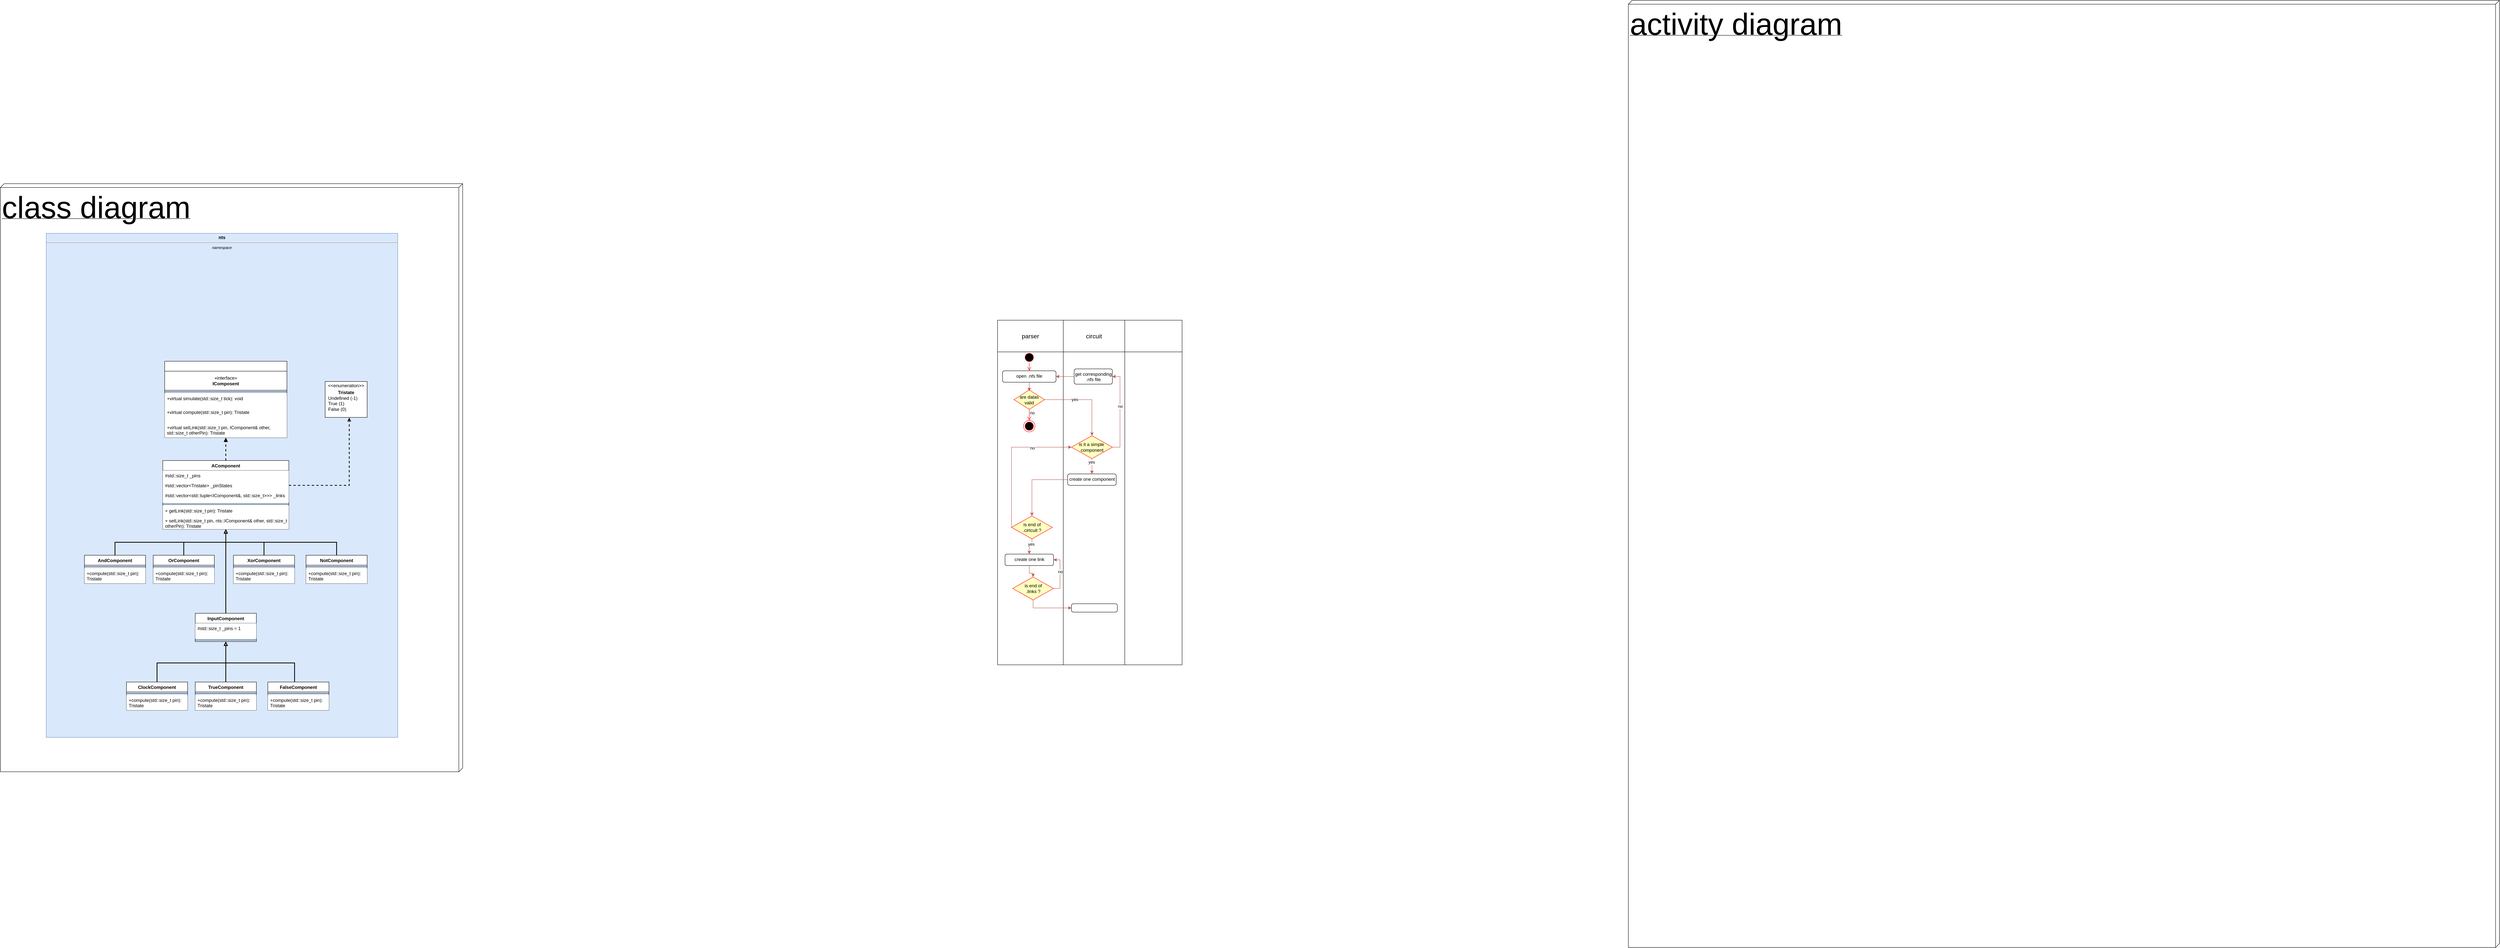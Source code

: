 <mxfile version="23.1.1" type="github">
  <diagram name="Page-1" id="GFifySusMShSwhzrOTK_">
    <mxGraphModel dx="3530" dy="1783" grid="1" gridSize="10" guides="1" tooltips="1" connect="1" arrows="1" fold="1" page="1" pageScale="1" pageWidth="827" pageHeight="1169" math="0" shadow="0">
      <root>
        <mxCell id="0" />
        <mxCell id="1" parent="0" />
        <mxCell id="HUT77cJScD1KmEGIFshK-110" value="" style="group;fillColor=default;" vertex="1" connectable="0" parent="1">
          <mxGeometry x="-1780" y="70" width="1520" height="1570" as="geometry" />
        </mxCell>
        <mxCell id="HUT77cJScD1KmEGIFshK-108" value="&lt;font style=&quot;font-size: 80px;&quot;&gt;class diagram&lt;/font&gt;" style="verticalAlign=top;align=left;spacingTop=8;spacingLeft=2;spacingRight=12;shape=cube;size=10;direction=south;fontStyle=4;html=1;whiteSpace=wrap;movable=1;resizable=1;rotatable=1;deletable=1;editable=1;locked=0;connectable=1;perimeterSpacing=6;" vertex="1" parent="HUT77cJScD1KmEGIFshK-110">
          <mxGeometry y="-140" width="1210" height="1540" as="geometry" />
        </mxCell>
        <mxCell id="HUT77cJScD1KmEGIFshK-34" value="&lt;p style=&quot;margin:0px;margin-top:4px;text-align:center;&quot;&gt;&lt;b&gt;nts&lt;/b&gt;&lt;/p&gt;&lt;hr&gt;&lt;p style=&quot;font-size:10px;margin:0px;text-align:center;&quot;&gt;&lt;i&gt;namespace&lt;/i&gt;&lt;/p&gt;" style="shape=rect;align=left;html=1;overflow=fill;whiteSpace=wrap;recursiveResize=0;fillColor=#DAE8FC;strokeColor=#6c8ebf;movable=1;resizable=1;rotatable=1;deletable=1;editable=1;locked=0;connectable=1;" vertex="1" parent="HUT77cJScD1KmEGIFshK-110">
          <mxGeometry x="120" y="-10" width="920" height="1320" as="geometry" />
        </mxCell>
        <mxCell id="HUT77cJScD1KmEGIFshK-15" value="" style="swimlane;fontStyle=1;align=center;verticalAlign=top;childLayout=stackLayout;horizontal=1;startSize=26;horizontalStack=0;resizeParent=1;resizeParentMax=0;resizeLast=0;collapsible=1;marginBottom=0;whiteSpace=wrap;html=1;" vertex="1" parent="HUT77cJScD1KmEGIFshK-110">
          <mxGeometry x="430" y="325" width="320" height="200" as="geometry">
            <mxRectangle x="110" y="255" width="50" height="40" as="alternateBounds" />
          </mxGeometry>
        </mxCell>
        <mxCell id="HUT77cJScD1KmEGIFshK-23" value="«interface»&lt;br&gt;&lt;b&gt;IComposent&lt;br&gt;&lt;/b&gt;" style="html=1;whiteSpace=wrap;" vertex="1" parent="HUT77cJScD1KmEGIFshK-15">
          <mxGeometry y="26" width="320" height="50" as="geometry" />
        </mxCell>
        <mxCell id="HUT77cJScD1KmEGIFshK-17" value="" style="line;strokeWidth=1;fillColor=default;align=left;verticalAlign=middle;spacingTop=-1;spacingLeft=3;spacingRight=3;rotatable=0;labelPosition=right;points=[];portConstraint=eastwest;strokeColor=inherit;" vertex="1" parent="HUT77cJScD1KmEGIFshK-15">
          <mxGeometry y="76" width="320" height="8" as="geometry" />
        </mxCell>
        <mxCell id="HUT77cJScD1KmEGIFshK-20" value="+virtual simulate(std::size_t tick): void" style="text;align=left;verticalAlign=top;spacingLeft=4;spacingRight=4;overflow=hidden;rotatable=0;points=[[0,0.5],[1,0.5]];portConstraint=eastwest;whiteSpace=wrap;html=1;fillColor=default;" vertex="1" parent="HUT77cJScD1KmEGIFshK-15">
          <mxGeometry y="84" width="320" height="36" as="geometry" />
        </mxCell>
        <mxCell id="HUT77cJScD1KmEGIFshK-18" value="+virtual compute(std::size_t pin): Tristate" style="text;align=left;verticalAlign=top;spacingLeft=4;spacingRight=4;overflow=hidden;rotatable=0;points=[[0,0.5],[1,0.5]];portConstraint=eastwest;whiteSpace=wrap;html=1;fillColor=default;" vertex="1" parent="HUT77cJScD1KmEGIFshK-15">
          <mxGeometry y="120" width="320" height="40" as="geometry" />
        </mxCell>
        <mxCell id="HUT77cJScD1KmEGIFshK-22" value="+virtual setLink(std::size_t pin, IComponent&amp;amp; other, std::size_t otherPin): Tristate" style="text;align=left;verticalAlign=top;spacingLeft=4;spacingRight=4;overflow=hidden;rotatable=0;points=[[0,0.5],[1,0.5]];portConstraint=eastwest;whiteSpace=wrap;html=1;fillColor=default;" vertex="1" parent="HUT77cJScD1KmEGIFshK-15">
          <mxGeometry y="160" width="320" height="40" as="geometry" />
        </mxCell>
        <mxCell id="HUT77cJScD1KmEGIFshK-29" style="edgeStyle=orthogonalEdgeStyle;rounded=0;orthogonalLoop=1;jettySize=auto;html=1;dashed=1;endArrow=block;endFill=1;strokeColor=default;strokeWidth=2;" edge="1" parent="HUT77cJScD1KmEGIFshK-110" source="HUT77cJScD1KmEGIFshK-25" target="HUT77cJScD1KmEGIFshK-15">
          <mxGeometry relative="1" as="geometry" />
        </mxCell>
        <mxCell id="HUT77cJScD1KmEGIFshK-25" value="AComponent" style="swimlane;fontStyle=1;align=center;verticalAlign=top;childLayout=stackLayout;horizontal=1;startSize=26;horizontalStack=0;resizeParent=1;resizeParentMax=0;resizeLast=0;collapsible=1;marginBottom=0;whiteSpace=wrap;html=1;" vertex="1" parent="HUT77cJScD1KmEGIFshK-110">
          <mxGeometry x="425" y="585" width="330" height="180" as="geometry">
            <mxRectangle x="195" y="320" width="120" height="30" as="alternateBounds" />
          </mxGeometry>
        </mxCell>
        <mxCell id="HUT77cJScD1KmEGIFshK-33" value="#std::size_t _pins" style="text;strokeColor=none;fillColor=default;align=left;verticalAlign=top;spacingLeft=4;spacingRight=4;overflow=hidden;rotatable=0;points=[[0,0.5],[1,0.5]];portConstraint=eastwest;whiteSpace=wrap;html=1;" vertex="1" parent="HUT77cJScD1KmEGIFshK-25">
          <mxGeometry y="26" width="330" height="26" as="geometry" />
        </mxCell>
        <mxCell id="HUT77cJScD1KmEGIFshK-26" value="#std::vector&amp;lt;Tristate&amp;gt; _pinStates" style="text;strokeColor=none;fillColor=default;align=left;verticalAlign=top;spacingLeft=4;spacingRight=4;overflow=hidden;rotatable=0;points=[[0,0.5],[1,0.5]];portConstraint=eastwest;whiteSpace=wrap;html=1;" vertex="1" parent="HUT77cJScD1KmEGIFshK-25">
          <mxGeometry y="52" width="330" height="26" as="geometry" />
        </mxCell>
        <mxCell id="HUT77cJScD1KmEGIFshK-32" value="#std::vector&amp;lt;std::tuple&amp;lt;IComponent&amp;amp;, std::size_t&amp;gt;&amp;gt;&amp;gt; _links" style="text;strokeColor=none;fillColor=default;align=left;verticalAlign=top;spacingLeft=4;spacingRight=4;overflow=hidden;rotatable=0;points=[[0,0.5],[1,0.5]];portConstraint=eastwest;whiteSpace=wrap;html=1;" vertex="1" parent="HUT77cJScD1KmEGIFshK-25">
          <mxGeometry y="78" width="330" height="32" as="geometry" />
        </mxCell>
        <mxCell id="HUT77cJScD1KmEGIFshK-27" value="" style="line;strokeWidth=1;fillColor=none;align=left;verticalAlign=middle;spacingTop=-1;spacingLeft=3;spacingRight=3;rotatable=0;labelPosition=right;points=[];portConstraint=eastwest;strokeColor=inherit;" vertex="1" parent="HUT77cJScD1KmEGIFshK-25">
          <mxGeometry y="110" width="330" height="8" as="geometry" />
        </mxCell>
        <mxCell id="HUT77cJScD1KmEGIFshK-28" value="+ getLink(std::size_t pin): Tristate" style="text;align=left;verticalAlign=top;spacingLeft=4;spacingRight=4;overflow=hidden;rotatable=0;points=[[0,0.5],[1,0.5]];portConstraint=eastwest;whiteSpace=wrap;html=1;fillColor=default;" vertex="1" parent="HUT77cJScD1KmEGIFshK-25">
          <mxGeometry y="118" width="330" height="26" as="geometry" />
        </mxCell>
        <mxCell id="HUT77cJScD1KmEGIFshK-53" value="+ setLink(std::size_t pin, nts::IComponent&amp;amp; other, std::size_t otherPin): Tristate" style="text;strokeColor=none;fillColor=default;align=left;verticalAlign=top;spacingLeft=4;spacingRight=4;overflow=hidden;rotatable=0;points=[[0,0.5],[1,0.5]];portConstraint=eastwest;whiteSpace=wrap;html=1;" vertex="1" parent="HUT77cJScD1KmEGIFshK-25">
          <mxGeometry y="144" width="330" height="36" as="geometry" />
        </mxCell>
        <mxCell id="HUT77cJScD1KmEGIFshK-30" value="&lt;p style=&quot;margin:0px;margin-top:4px;text-align:center;&quot;&gt;&amp;lt;&amp;lt;enumeration&amp;gt;&amp;gt;&lt;/p&gt;&lt;p style=&quot;margin:0px;margin-top:4px;text-align:center;&quot;&gt;&lt;b&gt;Tristate&lt;/b&gt;&lt;br&gt;&lt;/p&gt;&lt;p style=&quot;margin:0px;margin-left:8px;text-align:left;&quot;&gt;Undefined (-1)&lt;/p&gt;&lt;p style=&quot;margin:0px;margin-left:8px;text-align:left;&quot;&gt;True (1)&lt;/p&gt;&lt;p style=&quot;margin:0px;margin-left:8px;text-align:left;&quot;&gt;False (0)&lt;/p&gt;" style="shape=rect;html=1;overflow=fill;whiteSpace=wrap;" vertex="1" parent="HUT77cJScD1KmEGIFshK-110">
          <mxGeometry x="850" y="378" width="110" height="94" as="geometry" />
        </mxCell>
        <mxCell id="HUT77cJScD1KmEGIFshK-31" style="edgeStyle=orthogonalEdgeStyle;rounded=0;orthogonalLoop=1;jettySize=auto;html=1;exitX=1;exitY=0.5;exitDx=0;exitDy=0;dashed=1;endArrow=open;endFill=0;strokeWidth=2;entryX=0.574;entryY=1.008;entryDx=0;entryDy=0;entryPerimeter=0;" edge="1" parent="HUT77cJScD1KmEGIFshK-110" source="HUT77cJScD1KmEGIFshK-26" target="HUT77cJScD1KmEGIFshK-30">
          <mxGeometry relative="1" as="geometry">
            <mxPoint x="850" y="475" as="targetPoint" />
          </mxGeometry>
        </mxCell>
        <mxCell id="HUT77cJScD1KmEGIFshK-45" style="edgeStyle=orthogonalEdgeStyle;rounded=0;orthogonalLoop=1;jettySize=auto;html=1;exitX=0.5;exitY=0;exitDx=0;exitDy=0;strokeWidth=2;endArrow=block;endFill=0;" edge="1" parent="HUT77cJScD1KmEGIFshK-110" source="HUT77cJScD1KmEGIFshK-41" target="HUT77cJScD1KmEGIFshK-25">
          <mxGeometry relative="1" as="geometry" />
        </mxCell>
        <mxCell id="HUT77cJScD1KmEGIFshK-41" value="AndComponent" style="swimlane;fontStyle=1;align=center;verticalAlign=top;childLayout=stackLayout;horizontal=1;startSize=26;horizontalStack=0;resizeParent=1;resizeParentMax=0;resizeLast=0;collapsible=1;marginBottom=0;whiteSpace=wrap;html=1;" vertex="1" parent="HUT77cJScD1KmEGIFshK-110">
          <mxGeometry x="220" y="833" width="160" height="74" as="geometry">
            <mxRectangle x="100" y="568" width="130" height="30" as="alternateBounds" />
          </mxGeometry>
        </mxCell>
        <mxCell id="HUT77cJScD1KmEGIFshK-43" value="" style="line;strokeWidth=1;fillColor=none;align=left;verticalAlign=middle;spacingTop=-1;spacingLeft=3;spacingRight=3;rotatable=0;labelPosition=right;points=[];portConstraint=eastwest;strokeColor=inherit;" vertex="1" parent="HUT77cJScD1KmEGIFshK-41">
          <mxGeometry y="26" width="160" height="8" as="geometry" />
        </mxCell>
        <mxCell id="HUT77cJScD1KmEGIFshK-54" value="+compute(std::size_t pin): Tristate" style="text;align=left;verticalAlign=top;spacingLeft=4;spacingRight=4;overflow=hidden;rotatable=0;points=[[0,0.5],[1,0.5]];portConstraint=eastwest;whiteSpace=wrap;html=1;fillColor=default;" vertex="1" parent="HUT77cJScD1KmEGIFshK-41">
          <mxGeometry y="34" width="160" height="40" as="geometry" />
        </mxCell>
        <mxCell id="HUT77cJScD1KmEGIFshK-50" style="edgeStyle=orthogonalEdgeStyle;rounded=0;orthogonalLoop=1;jettySize=auto;html=1;exitX=0.5;exitY=0;exitDx=0;exitDy=0;strokeWidth=2;endArrow=block;endFill=0;" edge="1" parent="HUT77cJScD1KmEGIFshK-110" source="HUT77cJScD1KmEGIFshK-51" target="HUT77cJScD1KmEGIFshK-25">
          <mxGeometry relative="1" as="geometry">
            <mxPoint x="790" y="729" as="targetPoint" />
          </mxGeometry>
        </mxCell>
        <mxCell id="HUT77cJScD1KmEGIFshK-51" value="XorComponent" style="swimlane;fontStyle=1;align=center;verticalAlign=top;childLayout=stackLayout;horizontal=1;startSize=26;horizontalStack=0;resizeParent=1;resizeParentMax=0;resizeLast=0;collapsible=1;marginBottom=0;whiteSpace=wrap;html=1;" vertex="1" parent="HUT77cJScD1KmEGIFshK-110">
          <mxGeometry x="610" y="833" width="160" height="74" as="geometry">
            <mxRectangle x="280" y="568" width="130" height="30" as="alternateBounds" />
          </mxGeometry>
        </mxCell>
        <mxCell id="HUT77cJScD1KmEGIFshK-52" value="" style="line;strokeWidth=1;fillColor=none;align=left;verticalAlign=middle;spacingTop=-1;spacingLeft=3;spacingRight=3;rotatable=0;labelPosition=right;points=[];portConstraint=eastwest;strokeColor=inherit;" vertex="1" parent="HUT77cJScD1KmEGIFshK-51">
          <mxGeometry y="26" width="160" height="8" as="geometry" />
        </mxCell>
        <mxCell id="HUT77cJScD1KmEGIFshK-55" value="+compute(std::size_t pin): Tristate" style="text;align=left;verticalAlign=top;spacingLeft=4;spacingRight=4;overflow=hidden;rotatable=0;points=[[0,0.5],[1,0.5]];portConstraint=eastwest;whiteSpace=wrap;html=1;fillColor=default;" vertex="1" parent="HUT77cJScD1KmEGIFshK-51">
          <mxGeometry y="34" width="160" height="40" as="geometry" />
        </mxCell>
        <mxCell id="HUT77cJScD1KmEGIFshK-59" style="edgeStyle=orthogonalEdgeStyle;rounded=0;orthogonalLoop=1;jettySize=auto;html=1;exitX=0.5;exitY=0;exitDx=0;exitDy=0;strokeWidth=2;endArrow=block;endFill=0;" edge="1" parent="HUT77cJScD1KmEGIFshK-110" source="HUT77cJScD1KmEGIFshK-60" target="HUT77cJScD1KmEGIFshK-25">
          <mxGeometry relative="1" as="geometry">
            <mxPoint x="400" y="765" as="targetPoint" />
          </mxGeometry>
        </mxCell>
        <mxCell id="HUT77cJScD1KmEGIFshK-60" value="OrComponent" style="swimlane;fontStyle=1;align=center;verticalAlign=top;childLayout=stackLayout;horizontal=1;startSize=26;horizontalStack=0;resizeParent=1;resizeParentMax=0;resizeLast=0;collapsible=1;marginBottom=0;whiteSpace=wrap;html=1;" vertex="1" parent="HUT77cJScD1KmEGIFshK-110">
          <mxGeometry x="400" y="833" width="160" height="74" as="geometry">
            <mxRectangle x="280" y="568" width="130" height="30" as="alternateBounds" />
          </mxGeometry>
        </mxCell>
        <mxCell id="HUT77cJScD1KmEGIFshK-61" value="" style="line;strokeWidth=1;fillColor=none;align=left;verticalAlign=middle;spacingTop=-1;spacingLeft=3;spacingRight=3;rotatable=0;labelPosition=right;points=[];portConstraint=eastwest;strokeColor=inherit;" vertex="1" parent="HUT77cJScD1KmEGIFshK-60">
          <mxGeometry y="26" width="160" height="8" as="geometry" />
        </mxCell>
        <mxCell id="HUT77cJScD1KmEGIFshK-62" value="+compute(std::size_t pin): Tristate" style="text;align=left;verticalAlign=top;spacingLeft=4;spacingRight=4;overflow=hidden;rotatable=0;points=[[0,0.5],[1,0.5]];portConstraint=eastwest;whiteSpace=wrap;html=1;fillColor=default;" vertex="1" parent="HUT77cJScD1KmEGIFshK-60">
          <mxGeometry y="34" width="160" height="40" as="geometry" />
        </mxCell>
        <mxCell id="HUT77cJScD1KmEGIFshK-63" style="edgeStyle=orthogonalEdgeStyle;rounded=0;orthogonalLoop=1;jettySize=auto;html=1;exitX=0.5;exitY=0;exitDx=0;exitDy=0;strokeWidth=2;endArrow=block;endFill=0;" edge="1" parent="HUT77cJScD1KmEGIFshK-110" source="HUT77cJScD1KmEGIFshK-64" target="HUT77cJScD1KmEGIFshK-25">
          <mxGeometry relative="1" as="geometry">
            <mxPoint x="787" y="765" as="targetPoint" />
          </mxGeometry>
        </mxCell>
        <mxCell id="HUT77cJScD1KmEGIFshK-64" value="NotComponent" style="swimlane;fontStyle=1;align=center;verticalAlign=top;childLayout=stackLayout;horizontal=1;startSize=26;horizontalStack=0;resizeParent=1;resizeParentMax=0;resizeLast=0;collapsible=1;marginBottom=0;whiteSpace=wrap;html=1;" vertex="1" parent="HUT77cJScD1KmEGIFshK-110">
          <mxGeometry x="800" y="833" width="160" height="74" as="geometry">
            <mxRectangle x="280" y="568" width="130" height="30" as="alternateBounds" />
          </mxGeometry>
        </mxCell>
        <mxCell id="HUT77cJScD1KmEGIFshK-65" value="" style="line;strokeWidth=1;fillColor=none;align=left;verticalAlign=middle;spacingTop=-1;spacingLeft=3;spacingRight=3;rotatable=0;labelPosition=right;points=[];portConstraint=eastwest;strokeColor=inherit;" vertex="1" parent="HUT77cJScD1KmEGIFshK-64">
          <mxGeometry y="26" width="160" height="8" as="geometry" />
        </mxCell>
        <mxCell id="HUT77cJScD1KmEGIFshK-66" value="+compute(std::size_t pin): Tristate" style="text;align=left;verticalAlign=top;spacingLeft=4;spacingRight=4;overflow=hidden;rotatable=0;points=[[0,0.5],[1,0.5]];portConstraint=eastwest;whiteSpace=wrap;html=1;fillColor=default;" vertex="1" parent="HUT77cJScD1KmEGIFshK-64">
          <mxGeometry y="34" width="160" height="40" as="geometry" />
        </mxCell>
        <mxCell id="HUT77cJScD1KmEGIFshK-103" style="edgeStyle=orthogonalEdgeStyle;rounded=0;orthogonalLoop=1;jettySize=auto;html=1;strokeWidth=2;endArrow=block;endFill=0;" edge="1" parent="HUT77cJScD1KmEGIFshK-110" source="HUT77cJScD1KmEGIFshK-72" target="HUT77cJScD1KmEGIFshK-25">
          <mxGeometry relative="1" as="geometry" />
        </mxCell>
        <mxCell id="HUT77cJScD1KmEGIFshK-72" value="InputComponent" style="swimlane;fontStyle=1;align=center;verticalAlign=top;childLayout=stackLayout;horizontal=1;startSize=26;horizontalStack=0;resizeParent=1;resizeParentMax=0;resizeLast=0;collapsible=1;marginBottom=0;whiteSpace=wrap;html=1;" vertex="1" parent="HUT77cJScD1KmEGIFshK-110">
          <mxGeometry x="510" y="985" width="160" height="74" as="geometry">
            <mxRectangle x="280" y="568" width="130" height="30" as="alternateBounds" />
          </mxGeometry>
        </mxCell>
        <mxCell id="HUT77cJScD1KmEGIFshK-107" value="#std::size_t _pins = 1" style="text;align=left;verticalAlign=top;spacingLeft=4;spacingRight=4;overflow=hidden;rotatable=0;points=[[0,0.5],[1,0.5]];portConstraint=eastwest;whiteSpace=wrap;html=1;fillColor=default;" vertex="1" parent="HUT77cJScD1KmEGIFshK-72">
          <mxGeometry y="26" width="160" height="40" as="geometry" />
        </mxCell>
        <mxCell id="HUT77cJScD1KmEGIFshK-73" value="" style="line;strokeWidth=1;fillColor=none;align=left;verticalAlign=middle;spacingTop=-1;spacingLeft=3;spacingRight=3;rotatable=0;labelPosition=right;points=[];portConstraint=eastwest;strokeColor=inherit;" vertex="1" parent="HUT77cJScD1KmEGIFshK-72">
          <mxGeometry y="66" width="160" height="8" as="geometry" />
        </mxCell>
        <mxCell id="HUT77cJScD1KmEGIFshK-104" style="edgeStyle=orthogonalEdgeStyle;rounded=0;orthogonalLoop=1;jettySize=auto;html=1;strokeWidth=2;endArrow=block;endFill=0;" edge="1" parent="HUT77cJScD1KmEGIFshK-110" source="HUT77cJScD1KmEGIFshK-80" target="HUT77cJScD1KmEGIFshK-72">
          <mxGeometry relative="1" as="geometry">
            <Array as="points">
              <mxPoint x="590" y="1135" />
              <mxPoint x="590" y="1135" />
            </Array>
          </mxGeometry>
        </mxCell>
        <mxCell id="HUT77cJScD1KmEGIFshK-80" value="TrueComponent" style="swimlane;fontStyle=1;align=center;verticalAlign=top;childLayout=stackLayout;horizontal=1;startSize=26;horizontalStack=0;resizeParent=1;resizeParentMax=0;resizeLast=0;collapsible=1;marginBottom=0;whiteSpace=wrap;html=1;" vertex="1" parent="HUT77cJScD1KmEGIFshK-110">
          <mxGeometry x="510" y="1165" width="160" height="74" as="geometry">
            <mxRectangle x="280" y="568" width="130" height="30" as="alternateBounds" />
          </mxGeometry>
        </mxCell>
        <mxCell id="HUT77cJScD1KmEGIFshK-81" value="" style="line;strokeWidth=1;fillColor=none;align=left;verticalAlign=middle;spacingTop=-1;spacingLeft=3;spacingRight=3;rotatable=0;labelPosition=right;points=[];portConstraint=eastwest;strokeColor=inherit;" vertex="1" parent="HUT77cJScD1KmEGIFshK-80">
          <mxGeometry y="26" width="160" height="8" as="geometry" />
        </mxCell>
        <mxCell id="HUT77cJScD1KmEGIFshK-82" value="+compute(std::size_t pin): Tristate" style="text;align=left;verticalAlign=top;spacingLeft=4;spacingRight=4;overflow=hidden;rotatable=0;points=[[0,0.5],[1,0.5]];portConstraint=eastwest;whiteSpace=wrap;html=1;fillColor=default;" vertex="1" parent="HUT77cJScD1KmEGIFshK-80">
          <mxGeometry y="34" width="160" height="40" as="geometry" />
        </mxCell>
        <mxCell id="HUT77cJScD1KmEGIFshK-106" style="edgeStyle=orthogonalEdgeStyle;rounded=0;orthogonalLoop=1;jettySize=auto;html=1;strokeWidth=2;endArrow=block;endFill=0;" edge="1" parent="HUT77cJScD1KmEGIFshK-110" source="HUT77cJScD1KmEGIFshK-83" target="HUT77cJScD1KmEGIFshK-72">
          <mxGeometry relative="1" as="geometry">
            <Array as="points">
              <mxPoint x="770" y="1115" />
              <mxPoint x="590" y="1115" />
            </Array>
          </mxGeometry>
        </mxCell>
        <mxCell id="HUT77cJScD1KmEGIFshK-83" value="FalseComponent" style="swimlane;fontStyle=1;align=center;verticalAlign=top;childLayout=stackLayout;horizontal=1;startSize=26;horizontalStack=0;resizeParent=1;resizeParentMax=0;resizeLast=0;collapsible=1;marginBottom=0;whiteSpace=wrap;html=1;" vertex="1" parent="HUT77cJScD1KmEGIFshK-110">
          <mxGeometry x="700" y="1165" width="160" height="74" as="geometry">
            <mxRectangle x="280" y="568" width="130" height="30" as="alternateBounds" />
          </mxGeometry>
        </mxCell>
        <mxCell id="HUT77cJScD1KmEGIFshK-84" value="" style="line;strokeWidth=1;fillColor=none;align=left;verticalAlign=middle;spacingTop=-1;spacingLeft=3;spacingRight=3;rotatable=0;labelPosition=right;points=[];portConstraint=eastwest;strokeColor=inherit;" vertex="1" parent="HUT77cJScD1KmEGIFshK-83">
          <mxGeometry y="26" width="160" height="8" as="geometry" />
        </mxCell>
        <mxCell id="HUT77cJScD1KmEGIFshK-85" value="+compute(std::size_t pin): Tristate" style="text;align=left;verticalAlign=top;spacingLeft=4;spacingRight=4;overflow=hidden;rotatable=0;points=[[0,0.5],[1,0.5]];portConstraint=eastwest;whiteSpace=wrap;html=1;fillColor=default;" vertex="1" parent="HUT77cJScD1KmEGIFshK-83">
          <mxGeometry y="34" width="160" height="40" as="geometry" />
        </mxCell>
        <mxCell id="HUT77cJScD1KmEGIFshK-102" style="edgeStyle=orthogonalEdgeStyle;rounded=0;orthogonalLoop=1;jettySize=auto;html=1;entryX=0.5;entryY=1;entryDx=0;entryDy=0;strokeWidth=2;endArrow=block;endFill=0;" edge="1" parent="HUT77cJScD1KmEGIFshK-110" source="HUT77cJScD1KmEGIFshK-99" target="HUT77cJScD1KmEGIFshK-72">
          <mxGeometry relative="1" as="geometry">
            <Array as="points">
              <mxPoint x="410" y="1115" />
              <mxPoint x="590" y="1115" />
            </Array>
          </mxGeometry>
        </mxCell>
        <mxCell id="HUT77cJScD1KmEGIFshK-99" value="ClockComponent" style="swimlane;fontStyle=1;align=center;verticalAlign=top;childLayout=stackLayout;horizontal=1;startSize=26;horizontalStack=0;resizeParent=1;resizeParentMax=0;resizeLast=0;collapsible=1;marginBottom=0;whiteSpace=wrap;html=1;" vertex="1" parent="HUT77cJScD1KmEGIFshK-110">
          <mxGeometry x="330" y="1165" width="160" height="74" as="geometry">
            <mxRectangle x="280" y="568" width="130" height="30" as="alternateBounds" />
          </mxGeometry>
        </mxCell>
        <mxCell id="HUT77cJScD1KmEGIFshK-100" value="" style="line;strokeWidth=1;fillColor=none;align=left;verticalAlign=middle;spacingTop=-1;spacingLeft=3;spacingRight=3;rotatable=0;labelPosition=right;points=[];portConstraint=eastwest;strokeColor=inherit;" vertex="1" parent="HUT77cJScD1KmEGIFshK-99">
          <mxGeometry y="26" width="160" height="8" as="geometry" />
        </mxCell>
        <mxCell id="HUT77cJScD1KmEGIFshK-101" value="+compute(std::size_t pin): Tristate" style="text;align=left;verticalAlign=top;spacingLeft=4;spacingRight=4;overflow=hidden;rotatable=0;points=[[0,0.5],[1,0.5]];portConstraint=eastwest;whiteSpace=wrap;html=1;fillColor=default;" vertex="1" parent="HUT77cJScD1KmEGIFshK-99">
          <mxGeometry y="34" width="160" height="40" as="geometry" />
        </mxCell>
        <mxCell id="HUT77cJScD1KmEGIFshK-111" value="&lt;span style=&quot;font-size: 80px;&quot;&gt;activity diagram&lt;/span&gt;" style="verticalAlign=top;align=left;spacingTop=8;spacingLeft=2;spacingRight=12;shape=cube;size=10;direction=south;fontStyle=4;html=1;whiteSpace=wrap;" vertex="1" parent="1">
          <mxGeometry x="2481" y="-550" width="2280" height="2480" as="geometry" />
        </mxCell>
        <mxCell id="HUT77cJScD1KmEGIFshK-116" value="" style="shape=table;startSize=0;container=1;collapsible=0;childLayout=tableLayout;fontSize=16;" vertex="1" parent="1">
          <mxGeometry x="830" y="287.5" width="483" height="902.5" as="geometry" />
        </mxCell>
        <mxCell id="HUT77cJScD1KmEGIFshK-121" value="" style="shape=tableRow;horizontal=0;startSize=0;swimlaneHead=0;swimlaneBody=0;strokeColor=inherit;top=0;left=0;bottom=0;right=0;collapsible=0;dropTarget=0;fillColor=none;points=[[0,0.5],[1,0.5]];portConstraint=eastwest;fontSize=16;" vertex="1" parent="HUT77cJScD1KmEGIFshK-116">
          <mxGeometry width="483" height="83" as="geometry" />
        </mxCell>
        <mxCell id="HUT77cJScD1KmEGIFshK-122" value="parser" style="shape=partialRectangle;html=1;whiteSpace=wrap;connectable=0;strokeColor=inherit;overflow=hidden;fillColor=none;top=0;left=0;bottom=0;right=0;pointerEvents=1;fontSize=16;" vertex="1" parent="HUT77cJScD1KmEGIFshK-121">
          <mxGeometry width="172" height="83" as="geometry">
            <mxRectangle width="172" height="83" as="alternateBounds" />
          </mxGeometry>
        </mxCell>
        <mxCell id="HUT77cJScD1KmEGIFshK-123" value="circuit" style="shape=partialRectangle;html=1;whiteSpace=wrap;connectable=0;strokeColor=inherit;overflow=hidden;fillColor=none;top=0;left=0;bottom=0;right=0;pointerEvents=1;fontSize=16;" vertex="1" parent="HUT77cJScD1KmEGIFshK-121">
          <mxGeometry x="172" width="161" height="83" as="geometry">
            <mxRectangle width="161" height="83" as="alternateBounds" />
          </mxGeometry>
        </mxCell>
        <mxCell id="HUT77cJScD1KmEGIFshK-124" value="" style="shape=partialRectangle;html=1;whiteSpace=wrap;connectable=0;strokeColor=inherit;overflow=hidden;fillColor=none;top=0;left=0;bottom=0;right=0;pointerEvents=1;fontSize=16;" vertex="1" parent="HUT77cJScD1KmEGIFshK-121">
          <mxGeometry x="333" width="150" height="83" as="geometry">
            <mxRectangle width="150" height="83" as="alternateBounds" />
          </mxGeometry>
        </mxCell>
        <mxCell id="HUT77cJScD1KmEGIFshK-129" style="shape=tableRow;horizontal=0;startSize=0;swimlaneHead=0;swimlaneBody=0;strokeColor=inherit;top=0;left=0;bottom=0;right=0;collapsible=0;dropTarget=0;fillColor=none;points=[[0,0.5],[1,0.5]];portConstraint=eastwest;fontSize=16;" vertex="1" parent="HUT77cJScD1KmEGIFshK-116">
          <mxGeometry y="83" width="483" height="820" as="geometry" />
        </mxCell>
        <mxCell id="HUT77cJScD1KmEGIFshK-130" style="shape=partialRectangle;html=1;whiteSpace=wrap;connectable=0;strokeColor=inherit;overflow=hidden;fillColor=none;top=0;left=0;bottom=0;right=0;pointerEvents=1;fontSize=16;" vertex="1" parent="HUT77cJScD1KmEGIFshK-129">
          <mxGeometry width="172" height="820" as="geometry">
            <mxRectangle width="172" height="820" as="alternateBounds" />
          </mxGeometry>
        </mxCell>
        <mxCell id="HUT77cJScD1KmEGIFshK-131" style="shape=partialRectangle;html=1;whiteSpace=wrap;connectable=0;strokeColor=inherit;overflow=hidden;fillColor=none;top=0;left=0;bottom=0;right=0;pointerEvents=1;fontSize=16;" vertex="1" parent="HUT77cJScD1KmEGIFshK-129">
          <mxGeometry x="172" width="161" height="820" as="geometry">
            <mxRectangle width="161" height="820" as="alternateBounds" />
          </mxGeometry>
        </mxCell>
        <mxCell id="HUT77cJScD1KmEGIFshK-132" style="shape=partialRectangle;html=1;whiteSpace=wrap;connectable=0;strokeColor=inherit;overflow=hidden;fillColor=none;top=0;left=0;bottom=0;right=0;pointerEvents=1;fontSize=16;" vertex="1" parent="HUT77cJScD1KmEGIFshK-129">
          <mxGeometry x="333" width="150" height="820" as="geometry">
            <mxRectangle width="150" height="820" as="alternateBounds" />
          </mxGeometry>
        </mxCell>
        <mxCell id="HUT77cJScD1KmEGIFshK-139" value="" style="ellipse;html=1;shape=startState;fillColor=#000000;strokeColor=#ff0000;" vertex="1" parent="1">
          <mxGeometry x="898" y="370" width="30" height="30" as="geometry" />
        </mxCell>
        <mxCell id="HUT77cJScD1KmEGIFshK-140" value="" style="edgeStyle=orthogonalEdgeStyle;html=1;verticalAlign=bottom;endArrow=open;endSize=8;strokeColor=#ff0000;rounded=0;" edge="1" source="HUT77cJScD1KmEGIFshK-139" parent="1" target="HUT77cJScD1KmEGIFshK-141">
          <mxGeometry relative="1" as="geometry">
            <mxPoint x="913" y="430" as="targetPoint" />
          </mxGeometry>
        </mxCell>
        <mxCell id="HUT77cJScD1KmEGIFshK-141" value="open .nfs file" style="html=1;align=center;verticalAlign=top;rounded=1;absoluteArcSize=1;arcSize=10;dashed=0;whiteSpace=wrap;" vertex="1" parent="1">
          <mxGeometry x="843" y="420" width="140" height="30" as="geometry" />
        </mxCell>
        <mxCell id="HUT77cJScD1KmEGIFshK-169" style="edgeStyle=orthogonalEdgeStyle;rounded=0;orthogonalLoop=1;jettySize=auto;html=1;entryX=0.5;entryY=0;entryDx=0;entryDy=0;fillColor=#f8cecc;strokeColor=#b85450;" edge="1" parent="1" source="HUT77cJScD1KmEGIFshK-147" target="HUT77cJScD1KmEGIFshK-171">
          <mxGeometry relative="1" as="geometry">
            <mxPoint x="1080" y="620" as="targetPoint" />
          </mxGeometry>
        </mxCell>
        <mxCell id="HUT77cJScD1KmEGIFshK-170" value="yes" style="edgeLabel;html=1;align=center;verticalAlign=middle;resizable=0;points=[];" vertex="1" connectable="0" parent="HUT77cJScD1KmEGIFshK-169">
          <mxGeometry x="-0.281" y="1" relative="1" as="geometry">
            <mxPoint as="offset" />
          </mxGeometry>
        </mxCell>
        <mxCell id="HUT77cJScD1KmEGIFshK-147" value="are datas valid" style="rhombus;whiteSpace=wrap;html=1;fontColor=#000000;fillColor=#ffffc0;strokeColor=#ff0000;" vertex="1" parent="1">
          <mxGeometry x="873" y="470" width="80" height="51" as="geometry" />
        </mxCell>
        <mxCell id="HUT77cJScD1KmEGIFshK-148" value="no" style="edgeStyle=orthogonalEdgeStyle;html=1;align=left;verticalAlign=bottom;endArrow=open;endSize=8;strokeColor=#ff0000;rounded=0;" edge="1" source="HUT77cJScD1KmEGIFshK-147" parent="1" target="HUT77cJScD1KmEGIFshK-151">
          <mxGeometry x="0.219" relative="1" as="geometry">
            <mxPoint x="1050" y="491" as="targetPoint" />
            <mxPoint as="offset" />
          </mxGeometry>
        </mxCell>
        <mxCell id="HUT77cJScD1KmEGIFshK-150" style="edgeStyle=orthogonalEdgeStyle;rounded=0;orthogonalLoop=1;jettySize=auto;html=1;entryX=0.5;entryY=0.059;entryDx=0;entryDy=0;entryPerimeter=0;fillColor=#f8cecc;strokeColor=#b85450;" edge="1" parent="1" source="HUT77cJScD1KmEGIFshK-141" target="HUT77cJScD1KmEGIFshK-147">
          <mxGeometry relative="1" as="geometry" />
        </mxCell>
        <mxCell id="HUT77cJScD1KmEGIFshK-151" value="" style="ellipse;html=1;shape=endState;fillColor=#000000;strokeColor=#ff0000;" vertex="1" parent="1">
          <mxGeometry x="898" y="550" width="30" height="30" as="geometry" />
        </mxCell>
        <mxCell id="HUT77cJScD1KmEGIFshK-177" style="edgeStyle=orthogonalEdgeStyle;rounded=0;orthogonalLoop=1;jettySize=auto;html=1;entryX=0;entryY=0.5;entryDx=0;entryDy=0;exitX=0;exitY=0.5;exitDx=0;exitDy=0;fillColor=#f8cecc;strokeColor=#b85450;" edge="1" parent="1" source="HUT77cJScD1KmEGIFshK-154" target="HUT77cJScD1KmEGIFshK-171">
          <mxGeometry relative="1" as="geometry">
            <mxPoint x="1016.5" y="635" as="targetPoint" />
            <Array as="points">
              <mxPoint x="867" y="620" />
            </Array>
          </mxGeometry>
        </mxCell>
        <mxCell id="HUT77cJScD1KmEGIFshK-178" value="no" style="edgeLabel;html=1;align=center;verticalAlign=middle;resizable=0;points=[];" vertex="1" connectable="0" parent="HUT77cJScD1KmEGIFshK-177">
          <mxGeometry x="0.441" y="-2" relative="1" as="geometry">
            <mxPoint as="offset" />
          </mxGeometry>
        </mxCell>
        <mxCell id="HUT77cJScD1KmEGIFshK-179" style="edgeStyle=orthogonalEdgeStyle;rounded=0;orthogonalLoop=1;jettySize=auto;html=1;entryX=0.5;entryY=0;entryDx=0;entryDy=0;fillColor=#f8cecc;strokeColor=#b85450;" edge="1" parent="1" source="HUT77cJScD1KmEGIFshK-154" target="HUT77cJScD1KmEGIFshK-159">
          <mxGeometry relative="1" as="geometry" />
        </mxCell>
        <mxCell id="HUT77cJScD1KmEGIFshK-180" value="yes" style="edgeLabel;html=1;align=center;verticalAlign=middle;resizable=0;points=[];" vertex="1" connectable="0" parent="HUT77cJScD1KmEGIFshK-179">
          <mxGeometry x="-0.429" y="-2" relative="1" as="geometry">
            <mxPoint as="offset" />
          </mxGeometry>
        </mxCell>
        <mxCell id="HUT77cJScD1KmEGIFshK-154" value="is end of &lt;br&gt;.cirtcuit ?" style="rhombus;whiteSpace=wrap;html=1;fontColor=#000000;fillColor=#ffffc0;strokeColor=#ff0000;" vertex="1" parent="1">
          <mxGeometry x="866.5" y="800" width="107" height="60" as="geometry" />
        </mxCell>
        <mxCell id="HUT77cJScD1KmEGIFshK-161" style="edgeStyle=orthogonalEdgeStyle;rounded=0;orthogonalLoop=1;jettySize=auto;html=1;entryX=0.5;entryY=0;entryDx=0;entryDy=0;fillColor=#f8cecc;strokeColor=#b85450;" edge="1" parent="1" source="HUT77cJScD1KmEGIFshK-159" target="HUT77cJScD1KmEGIFshK-160">
          <mxGeometry relative="1" as="geometry" />
        </mxCell>
        <mxCell id="HUT77cJScD1KmEGIFshK-159" value="create one link" style="html=1;align=center;verticalAlign=top;rounded=1;absoluteArcSize=1;arcSize=10;dashed=0;whiteSpace=wrap;" vertex="1" parent="1">
          <mxGeometry x="849.5" y="900" width="127" height="30" as="geometry" />
        </mxCell>
        <mxCell id="HUT77cJScD1KmEGIFshK-162" style="edgeStyle=orthogonalEdgeStyle;rounded=0;orthogonalLoop=1;jettySize=auto;html=1;entryX=1;entryY=0.5;entryDx=0;entryDy=0;exitX=1;exitY=0.5;exitDx=0;exitDy=0;fillColor=#f8cecc;strokeColor=#b85450;" edge="1" parent="1" source="HUT77cJScD1KmEGIFshK-160" target="HUT77cJScD1KmEGIFshK-159">
          <mxGeometry relative="1" as="geometry">
            <Array as="points">
              <mxPoint x="993.5" y="990" />
              <mxPoint x="993.5" y="915" />
            </Array>
          </mxGeometry>
        </mxCell>
        <mxCell id="HUT77cJScD1KmEGIFshK-163" value="no" style="edgeLabel;html=1;align=center;verticalAlign=middle;resizable=0;points=[];" vertex="1" connectable="0" parent="HUT77cJScD1KmEGIFshK-162">
          <mxGeometry x="-0.098" y="-2" relative="1" as="geometry">
            <mxPoint x="-2" y="-12" as="offset" />
          </mxGeometry>
        </mxCell>
        <mxCell id="HUT77cJScD1KmEGIFshK-168" style="edgeStyle=orthogonalEdgeStyle;rounded=0;orthogonalLoop=1;jettySize=auto;html=1;entryX=0;entryY=0.5;entryDx=0;entryDy=0;exitX=0.5;exitY=1;exitDx=0;exitDy=0;fillColor=#f8cecc;strokeColor=#b85450;" edge="1" parent="1" source="HUT77cJScD1KmEGIFshK-160" target="HUT77cJScD1KmEGIFshK-165">
          <mxGeometry relative="1" as="geometry" />
        </mxCell>
        <mxCell id="HUT77cJScD1KmEGIFshK-160" value="is end of &lt;br&gt;.links ?" style="rhombus;whiteSpace=wrap;html=1;fontColor=#000000;fillColor=#ffffc0;strokeColor=#ff0000;" vertex="1" parent="1">
          <mxGeometry x="869.5" y="960" width="107" height="60" as="geometry" />
        </mxCell>
        <mxCell id="HUT77cJScD1KmEGIFshK-165" value="" style="html=1;align=center;verticalAlign=top;rounded=1;absoluteArcSize=1;arcSize=10;dashed=0;whiteSpace=wrap;" vertex="1" parent="1">
          <mxGeometry x="1023.5" y="1030" width="120" height="22" as="geometry" />
        </mxCell>
        <mxCell id="HUT77cJScD1KmEGIFshK-182" style="edgeStyle=orthogonalEdgeStyle;rounded=0;orthogonalLoop=1;jettySize=auto;html=1;entryX=0.5;entryY=0;entryDx=0;entryDy=0;fillColor=#f8cecc;strokeColor=#b85450;" edge="1" parent="1" source="HUT77cJScD1KmEGIFshK-171" target="HUT77cJScD1KmEGIFshK-181">
          <mxGeometry relative="1" as="geometry" />
        </mxCell>
        <mxCell id="HUT77cJScD1KmEGIFshK-185" value="yes" style="edgeLabel;html=1;align=center;verticalAlign=middle;resizable=0;points=[];" vertex="1" connectable="0" parent="HUT77cJScD1KmEGIFshK-182">
          <mxGeometry x="-0.573" y="-1" relative="1" as="geometry">
            <mxPoint as="offset" />
          </mxGeometry>
        </mxCell>
        <mxCell id="HUT77cJScD1KmEGIFshK-188" style="edgeStyle=orthogonalEdgeStyle;rounded=0;orthogonalLoop=1;jettySize=auto;html=1;entryX=1;entryY=0.5;entryDx=0;entryDy=0;exitX=1;exitY=0.5;exitDx=0;exitDy=0;fillColor=#f8cecc;strokeColor=#b85450;" edge="1" parent="1" source="HUT77cJScD1KmEGIFshK-171" target="HUT77cJScD1KmEGIFshK-187">
          <mxGeometry relative="1" as="geometry" />
        </mxCell>
        <mxCell id="HUT77cJScD1KmEGIFshK-190" value="no" style="edgeLabel;html=1;align=center;verticalAlign=middle;resizable=0;points=[];" vertex="1" connectable="0" parent="HUT77cJScD1KmEGIFshK-188">
          <mxGeometry x="0.131" relative="1" as="geometry">
            <mxPoint as="offset" />
          </mxGeometry>
        </mxCell>
        <mxCell id="HUT77cJScD1KmEGIFshK-171" value="is it a simple&amp;nbsp;&lt;br&gt;component" style="rhombus;whiteSpace=wrap;html=1;fontColor=#000000;fillColor=#ffffc0;strokeColor=#ff0000;" vertex="1" parent="1">
          <mxGeometry x="1023.5" y="590" width="107" height="60" as="geometry" />
        </mxCell>
        <mxCell id="HUT77cJScD1KmEGIFshK-186" style="edgeStyle=orthogonalEdgeStyle;rounded=0;orthogonalLoop=1;jettySize=auto;html=1;entryX=0.5;entryY=0;entryDx=0;entryDy=0;fillColor=#f8cecc;strokeColor=#b85450;" edge="1" parent="1" source="HUT77cJScD1KmEGIFshK-181" target="HUT77cJScD1KmEGIFshK-154">
          <mxGeometry relative="1" as="geometry" />
        </mxCell>
        <mxCell id="HUT77cJScD1KmEGIFshK-181" value="create one component" style="html=1;align=center;verticalAlign=top;rounded=1;absoluteArcSize=1;arcSize=10;dashed=0;whiteSpace=wrap;" vertex="1" parent="1">
          <mxGeometry x="1013.5" y="690" width="127" height="30" as="geometry" />
        </mxCell>
        <mxCell id="HUT77cJScD1KmEGIFshK-189" style="edgeStyle=orthogonalEdgeStyle;rounded=0;orthogonalLoop=1;jettySize=auto;html=1;entryX=1;entryY=0.5;entryDx=0;entryDy=0;fillColor=#f8cecc;strokeColor=#b85450;" edge="1" parent="1" source="HUT77cJScD1KmEGIFshK-187" target="HUT77cJScD1KmEGIFshK-141">
          <mxGeometry relative="1" as="geometry" />
        </mxCell>
        <mxCell id="HUT77cJScD1KmEGIFshK-187" value="get corresponding&lt;br&gt;.nfs file" style="html=1;align=center;verticalAlign=top;rounded=1;absoluteArcSize=1;arcSize=10;dashed=0;whiteSpace=wrap;" vertex="1" parent="1">
          <mxGeometry x="1030.5" y="415" width="100" height="40" as="geometry" />
        </mxCell>
      </root>
    </mxGraphModel>
  </diagram>
</mxfile>
